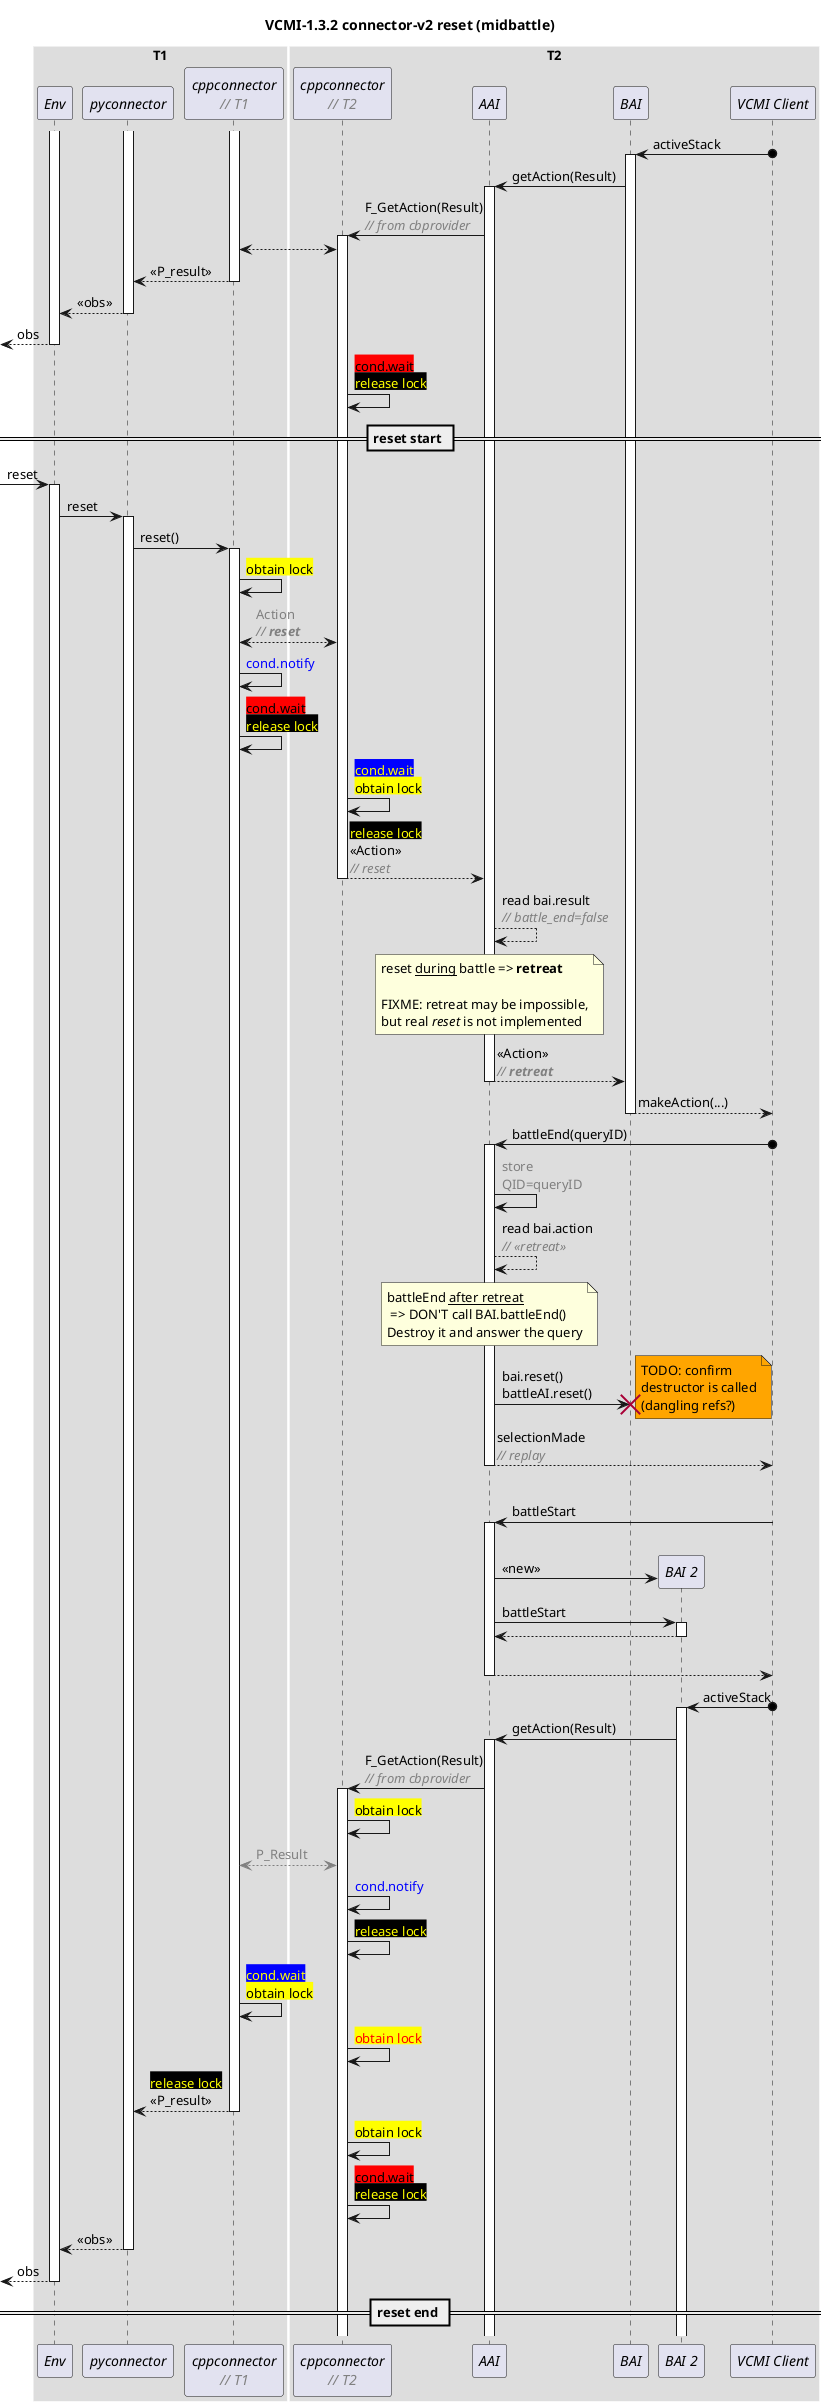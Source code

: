 @startuml "vcmi-1.32-connector-v2-reset-midbattle"

title "VCMI-1.3.2 connector-v2 reset (midbattle)"

skinparam sequenceBoxBorderColor #FFF

!$nbsp = "<U+00A0>"

' workaround the fact that text alignment can only be
' set globally. Using hspace(n) returns N monospaced
' $nbsp chars
!function $hspace($length)
  !$res = ""
  !$i = $length
  !while $i > 0
    !$res = $res + $nbsp
    !$i = $i - 1
  !endwhile
  !return "<font:monospaced>"+$res+"</font>"
!endfunction

!function $desc($txt)
  !return "<font:Arial><color:Gray><i>// "+$txt+"</i></color></font>"
!endfunction

!function $wait($set)
  !if ($set == 0)
    !return "<back:red>cond.wait</back>\n"+$lock(0)
  !endif

  !return "<color:yellow><back:blue>cond.wait</back></color>\n"+$lock(1,1)
!endfunction

!function $notify()
  !return "<color:blue>cond.notify</color>"
!endfunction

!function $lock($obtain)
  !if ($obtain == 1)
    !return "<back:yellow>obtain lock</back>"
  !else
    !return "<color:yellow><back:black>release lock</back></color>"
  !endif
!endfunction

!function $lock($obtain, $success)
  !if ($obtain == 0 || $success == 1)
    !return $lock($obtain)
  !endif
  ' failed to obtain
  !return "<back:yellow><color:red>obtain lock</color></back>"
!endfunction

!function $sharevar($name)
  !return "<color:gray>"+$name+"</color>"
!endfunction

box T1
participant "//Env//" as env
participant "//pyconnector//" as py
participant "//cppconnector//\n$desc(T1)" as cpp1
end box

box T2
participant "//cppconnector//\n$desc(T2)" as cpp2
participant "//AAI//" as aai
participant "//BAI//" as bai
participant "//BAI 2//" as bai2
participant "//VCMI Client//" as vcmiclient
end box


activate cpp1
activate py
activate env

vcmiclient o-> bai ++ : activeStack
bai -> aai ++ : getAction(Result)
aai -> cpp2 ++ : F_GetAction(Result)\n$desc("from cbprovider")
cpp2 <--> cpp1 :
cpp1 --> py -- : <<P_result>>
py --> env -- : <<obs>>
[<-- env -- : obs
cpp2 -> cpp2 : $wait(0)

== reset start ==

[-> env ++ : reset
env -> py ++ : reset
py -> cpp1 ++ : reset()
cpp1 -> cpp1 : $lock(1,1)
cpp1 <--> cpp2 : $sharevar(Action)\n$desc("**reset**")
cpp1 -> cpp1 : $notify()
cpp1 -> cpp1 : $wait(0)
cpp2 -> cpp2 : $wait(1)
cpp2 --> aai -- : $lock(0)\n<<Action>>\n$desc(reset)

aai --> aai : read bai.result\n$desc("battle_end=false")
note over aai
reset __during__ battle => **retreat**

FIXME: retreat may be impossible,
but real //reset// is not implemented
end note

aai --> bai -- : <<Action>>\n$desc("**retreat**")
bai --> vcmiclient -- : makeAction(...)

vcmiclient o-> aai ++ : battleEnd(queryID)
aai -> aai : <color:gray>store</color>\n<color:gray>QID=queryID</color>

aai --> aai : read bai.action\n$desc("<<retreat>>")
note over aai: battleEnd __after retreat__\n => DON'T call BAI.battleEnd()\nDestroy it and answer the query

aai -> bai : bai.reset()\nbattleAI.reset()
note right #orange: TODO: confirm\ndestructor is called\n(dangling refs?)
destroy bai

aai --> vcmiclient -- : selectionMade\n$desc(replay)
|||
vcmiclient -> aai ++ : battleStart
|||
aai -> bai2 ** : <<new>>
aai -> bai2 ++ : battleStart
bai2 --> aai -- :
|||
aai --> vcmiclient -- :

vcmiclient o-> bai2 ++ : activeStack
bai2 -> aai ++ : getAction(Result)
aai -> cpp2 ++ : F_GetAction(Result)\n$desc("from cbprovider")
cpp2 -> cpp2 : $lock(1,1)
cpp2 <--[#gray]> cpp1 : $sharevar(P_Result)
cpp2 -> cpp2 : $notify()
cpp2 -> cpp2 : $lock(0)
cpp1 -> cpp1 : $wait(1)
cpp2 -> cpp2 : $lock(1,0)
cpp1 --> py -- : $lock(0)\n<<P_result>>
cpp2 -> cpp2 : $lock(1,1)
cpp2 -> cpp2 : $wait(0)
py --> env -- : <<obs>>
[<-- env -- : obs

== reset end ==

@enduml
